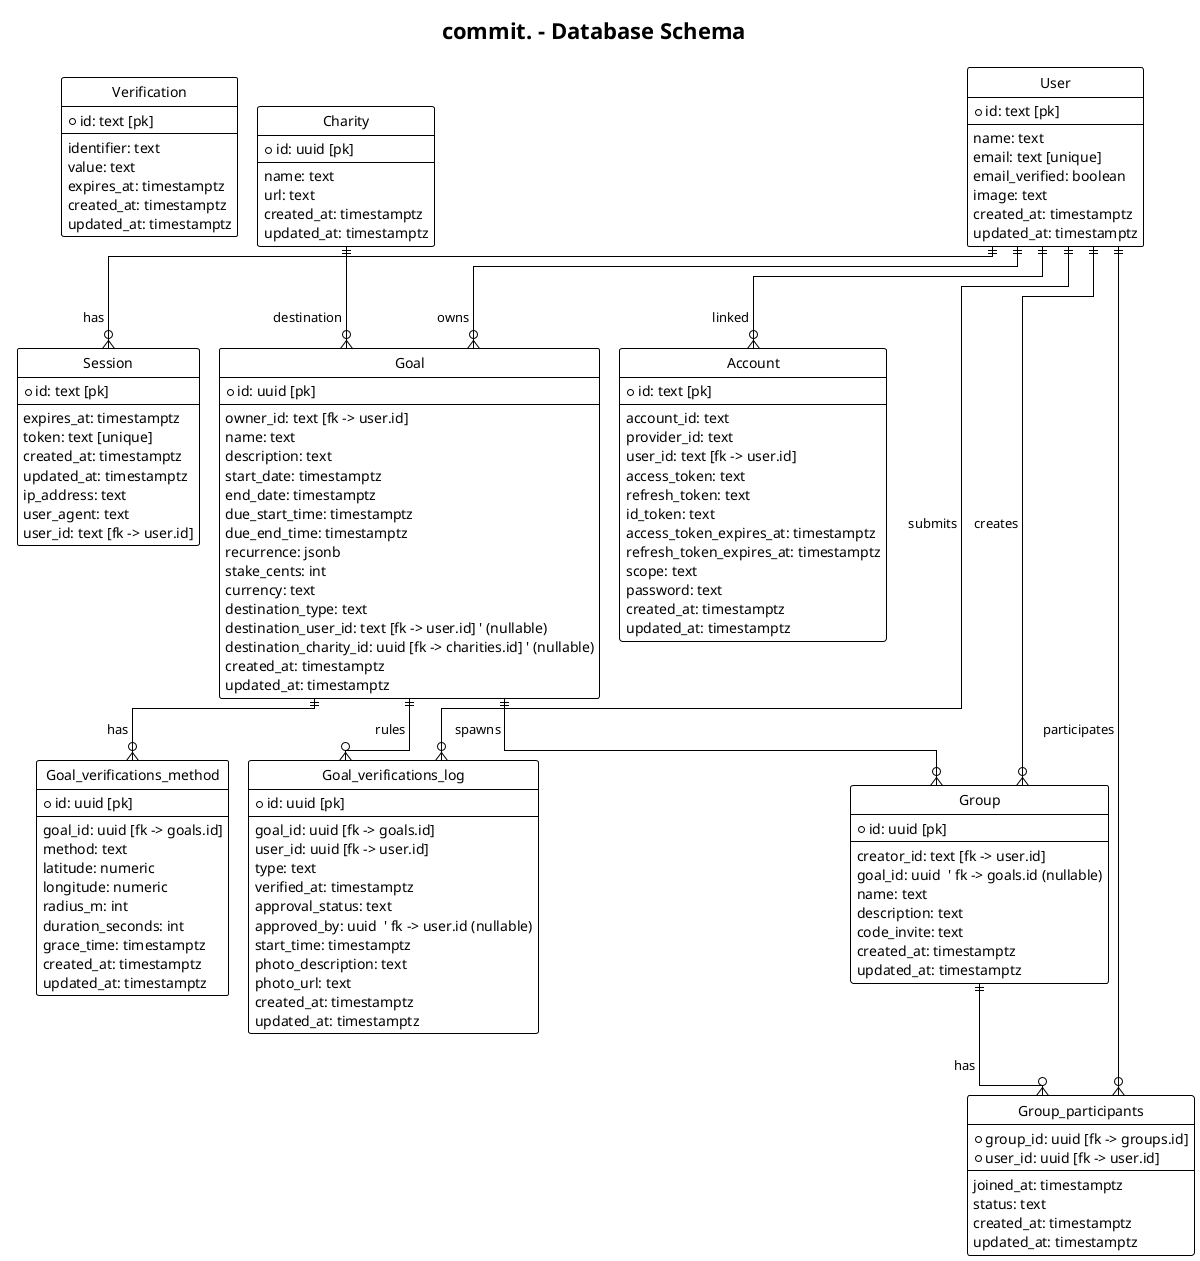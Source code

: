 @startuml db-schema
title commit. - Database Schema
!theme plain
!pragma layout elk
left to right direction
hide circle
hide methods
hide stereotypes
skinparam linetype ortho
skinparam nodesep 90
skinparam ranksep 150
skinparam class {
  BackgroundColor White
  BorderColor Black
}

' SQLite must
entity "User" as user {
  + id: text [pk]
  --
  name: text
  email: text [unique]
  email_verified: boolean
  image: text
  created_at: timestamptz
  updated_at: timestamptz
}

' SQlite must
entity "Session" as session {
  + id: text [pk]
  --
  expires_at: timestamptz
  token: text [unique]
  created_at: timestamptz
  updated_at: timestamptz
  ip_address: text
  user_agent: text
  user_id: text [fk -> user.id]
}

' SQLite must
entity "Account" as account {
  + id: text [pk]
  --
  account_id: text
  provider_id: text
  user_id: text [fk -> user.id]
  access_token: text
  refresh_token: text
  id_token: text
  access_token_expires_at: timestamptz
  refresh_token_expires_at: timestamptz
  scope: text
  password: text
  created_at: timestamptz
  updated_at: timestamptz
}

' SQLite must
entity "Verification" as verification {
  + id: text [pk]
  --
  identifier: text
  value: text
  expires_at: timestamptz
  created_at: timestamptz
  updated_at: timestamptz
}

' Destinations
entity "Charity" as charity {
  + id: uuid [pk]
  --
  name: text
  url: text
  created_at: timestamptz
  updated_at: timestamptz
}

' Base goal
entity "Goal" as goal {
  + id: uuid [pk]
  --
  owner_id: text [fk -> user.id]
  name: text
  description: text
  start_date: timestamptz
  end_date: timestamptz
  due_start_time: timestamptz
  due_end_time: timestamptz
  recurrence: jsonb
  stake_cents: int
  currency: text
  destination_type: text
  destination_user_id: text [fk -> user.id] ' (nullable)
  destination_charity_id: uuid [fk -> charities.id] ' (nullable)
  created_at: timestamptz
  updated_at: timestamptz
}

' Evidence Method
entity "Goal_verifications_method" as goal_verifications_method {
  + id: uuid [pk]
  --
  goal_id: uuid [fk -> goals.id]
  method: text
  latitude: numeric
  longitude: numeric
  radius_m: int
  duration_seconds: int
  grace_time: timestamptz
  created_at: timestamptz
  updated_at: timestamptz
}

' Evidence Log
entity "Goal_verifications_log" as goal_verifications_log {
  + id: uuid [pk]
  --
  goal_id: uuid [fk -> goals.id]
  user_id: uuid [fk -> user.id]
  type: text
  verified_at: timestamptz
  approval_status: text
  approved_by: uuid  ' fk -> user.id (nullable)
  start_time: timestamptz
  photo_description: text
  photo_url: text
  created_at: timestamptz
  updated_at: timestamptz
}

' Group challenges
entity "Group" as group {
  + id: uuid [pk]
  --
  creator_id: text [fk -> user.id]
  goal_id: uuid  ' fk -> goals.id (nullable)
  name: text
  description: text
  code_invite: text
  created_at: timestamptz
  updated_at: timestamptz
}

entity "Group_participants" as group_participants {
  + group_id: uuid [fk -> groups.id]
  + user_id: uuid [fk -> user.id]
  --
  joined_at: timestamptz
  status: text
  created_at: timestamptz
  updated_at: timestamptz
}

' Relationships
user ||--o{ goal : owns
user ||--o{ goal_verifications_log : submits
user ||--o{ group : creates
user ||--o{ group_participants : participates
user ||--o{ session : has
user ||--o{ account : linked

charity ||--o{ goal : destination

goal ||--o{ goal_verifications_method : has
goal ||--o{ goal_verifications_log : rules
goal ||--o{ group : spawns

group ||--o{ group_participants : has

@enduml

